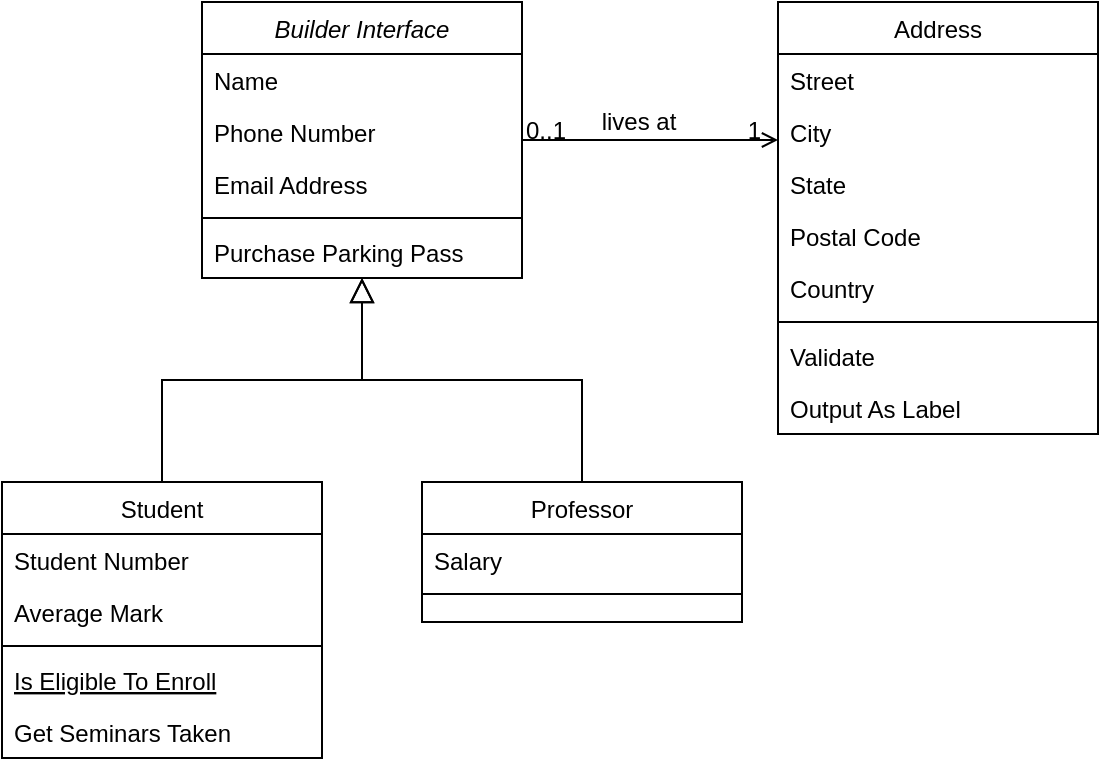 <mxfile version="21.1.5" type="device" pages="2">
  <diagram id="C5RBs43oDa-KdzZeNtuy" name="Page-1">
    <mxGraphModel dx="1050" dy="581" grid="1" gridSize="10" guides="1" tooltips="1" connect="1" arrows="1" fold="1" page="1" pageScale="1" pageWidth="827" pageHeight="1169" math="0" shadow="0">
      <root>
        <mxCell id="WIyWlLk6GJQsqaUBKTNV-0" />
        <mxCell id="WIyWlLk6GJQsqaUBKTNV-1" parent="WIyWlLk6GJQsqaUBKTNV-0" />
        <mxCell id="zkfFHV4jXpPFQw0GAbJ--0" value="Builder Interface" style="swimlane;fontStyle=2;align=center;verticalAlign=top;childLayout=stackLayout;horizontal=1;startSize=26;horizontalStack=0;resizeParent=1;resizeLast=0;collapsible=1;marginBottom=0;rounded=0;shadow=0;strokeWidth=1;" parent="WIyWlLk6GJQsqaUBKTNV-1" vertex="1">
          <mxGeometry x="220" y="120" width="160" height="138" as="geometry">
            <mxRectangle x="230" y="140" width="160" height="26" as="alternateBounds" />
          </mxGeometry>
        </mxCell>
        <mxCell id="zkfFHV4jXpPFQw0GAbJ--1" value="Name" style="text;align=left;verticalAlign=top;spacingLeft=4;spacingRight=4;overflow=hidden;rotatable=0;points=[[0,0.5],[1,0.5]];portConstraint=eastwest;" parent="zkfFHV4jXpPFQw0GAbJ--0" vertex="1">
          <mxGeometry y="26" width="160" height="26" as="geometry" />
        </mxCell>
        <mxCell id="zkfFHV4jXpPFQw0GAbJ--2" value="Phone Number" style="text;align=left;verticalAlign=top;spacingLeft=4;spacingRight=4;overflow=hidden;rotatable=0;points=[[0,0.5],[1,0.5]];portConstraint=eastwest;rounded=0;shadow=0;html=0;" parent="zkfFHV4jXpPFQw0GAbJ--0" vertex="1">
          <mxGeometry y="52" width="160" height="26" as="geometry" />
        </mxCell>
        <mxCell id="zkfFHV4jXpPFQw0GAbJ--3" value="Email Address" style="text;align=left;verticalAlign=top;spacingLeft=4;spacingRight=4;overflow=hidden;rotatable=0;points=[[0,0.5],[1,0.5]];portConstraint=eastwest;rounded=0;shadow=0;html=0;" parent="zkfFHV4jXpPFQw0GAbJ--0" vertex="1">
          <mxGeometry y="78" width="160" height="26" as="geometry" />
        </mxCell>
        <mxCell id="zkfFHV4jXpPFQw0GAbJ--4" value="" style="line;html=1;strokeWidth=1;align=left;verticalAlign=middle;spacingTop=-1;spacingLeft=3;spacingRight=3;rotatable=0;labelPosition=right;points=[];portConstraint=eastwest;" parent="zkfFHV4jXpPFQw0GAbJ--0" vertex="1">
          <mxGeometry y="104" width="160" height="8" as="geometry" />
        </mxCell>
        <mxCell id="zkfFHV4jXpPFQw0GAbJ--5" value="Purchase Parking Pass" style="text;align=left;verticalAlign=top;spacingLeft=4;spacingRight=4;overflow=hidden;rotatable=0;points=[[0,0.5],[1,0.5]];portConstraint=eastwest;" parent="zkfFHV4jXpPFQw0GAbJ--0" vertex="1">
          <mxGeometry y="112" width="160" height="26" as="geometry" />
        </mxCell>
        <mxCell id="zkfFHV4jXpPFQw0GAbJ--6" value="Student" style="swimlane;fontStyle=0;align=center;verticalAlign=top;childLayout=stackLayout;horizontal=1;startSize=26;horizontalStack=0;resizeParent=1;resizeLast=0;collapsible=1;marginBottom=0;rounded=0;shadow=0;strokeWidth=1;" parent="WIyWlLk6GJQsqaUBKTNV-1" vertex="1">
          <mxGeometry x="120" y="360" width="160" height="138" as="geometry">
            <mxRectangle x="130" y="380" width="160" height="26" as="alternateBounds" />
          </mxGeometry>
        </mxCell>
        <mxCell id="zkfFHV4jXpPFQw0GAbJ--7" value="Student Number" style="text;align=left;verticalAlign=top;spacingLeft=4;spacingRight=4;overflow=hidden;rotatable=0;points=[[0,0.5],[1,0.5]];portConstraint=eastwest;" parent="zkfFHV4jXpPFQw0GAbJ--6" vertex="1">
          <mxGeometry y="26" width="160" height="26" as="geometry" />
        </mxCell>
        <mxCell id="zkfFHV4jXpPFQw0GAbJ--8" value="Average Mark" style="text;align=left;verticalAlign=top;spacingLeft=4;spacingRight=4;overflow=hidden;rotatable=0;points=[[0,0.5],[1,0.5]];portConstraint=eastwest;rounded=0;shadow=0;html=0;" parent="zkfFHV4jXpPFQw0GAbJ--6" vertex="1">
          <mxGeometry y="52" width="160" height="26" as="geometry" />
        </mxCell>
        <mxCell id="zkfFHV4jXpPFQw0GAbJ--9" value="" style="line;html=1;strokeWidth=1;align=left;verticalAlign=middle;spacingTop=-1;spacingLeft=3;spacingRight=3;rotatable=0;labelPosition=right;points=[];portConstraint=eastwest;" parent="zkfFHV4jXpPFQw0GAbJ--6" vertex="1">
          <mxGeometry y="78" width="160" height="8" as="geometry" />
        </mxCell>
        <mxCell id="zkfFHV4jXpPFQw0GAbJ--10" value="Is Eligible To Enroll" style="text;align=left;verticalAlign=top;spacingLeft=4;spacingRight=4;overflow=hidden;rotatable=0;points=[[0,0.5],[1,0.5]];portConstraint=eastwest;fontStyle=4" parent="zkfFHV4jXpPFQw0GAbJ--6" vertex="1">
          <mxGeometry y="86" width="160" height="26" as="geometry" />
        </mxCell>
        <mxCell id="zkfFHV4jXpPFQw0GAbJ--11" value="Get Seminars Taken" style="text;align=left;verticalAlign=top;spacingLeft=4;spacingRight=4;overflow=hidden;rotatable=0;points=[[0,0.5],[1,0.5]];portConstraint=eastwest;" parent="zkfFHV4jXpPFQw0GAbJ--6" vertex="1">
          <mxGeometry y="112" width="160" height="26" as="geometry" />
        </mxCell>
        <mxCell id="zkfFHV4jXpPFQw0GAbJ--12" value="" style="endArrow=block;endSize=10;endFill=0;shadow=0;strokeWidth=1;rounded=0;edgeStyle=elbowEdgeStyle;elbow=vertical;" parent="WIyWlLk6GJQsqaUBKTNV-1" source="zkfFHV4jXpPFQw0GAbJ--6" target="zkfFHV4jXpPFQw0GAbJ--0" edge="1">
          <mxGeometry width="160" relative="1" as="geometry">
            <mxPoint x="200" y="203" as="sourcePoint" />
            <mxPoint x="200" y="203" as="targetPoint" />
          </mxGeometry>
        </mxCell>
        <mxCell id="zkfFHV4jXpPFQw0GAbJ--13" value="Professor" style="swimlane;fontStyle=0;align=center;verticalAlign=top;childLayout=stackLayout;horizontal=1;startSize=26;horizontalStack=0;resizeParent=1;resizeLast=0;collapsible=1;marginBottom=0;rounded=0;shadow=0;strokeWidth=1;" parent="WIyWlLk6GJQsqaUBKTNV-1" vertex="1">
          <mxGeometry x="330" y="360" width="160" height="70" as="geometry">
            <mxRectangle x="340" y="380" width="170" height="26" as="alternateBounds" />
          </mxGeometry>
        </mxCell>
        <mxCell id="zkfFHV4jXpPFQw0GAbJ--14" value="Salary" style="text;align=left;verticalAlign=top;spacingLeft=4;spacingRight=4;overflow=hidden;rotatable=0;points=[[0,0.5],[1,0.5]];portConstraint=eastwest;" parent="zkfFHV4jXpPFQw0GAbJ--13" vertex="1">
          <mxGeometry y="26" width="160" height="26" as="geometry" />
        </mxCell>
        <mxCell id="zkfFHV4jXpPFQw0GAbJ--15" value="" style="line;html=1;strokeWidth=1;align=left;verticalAlign=middle;spacingTop=-1;spacingLeft=3;spacingRight=3;rotatable=0;labelPosition=right;points=[];portConstraint=eastwest;" parent="zkfFHV4jXpPFQw0GAbJ--13" vertex="1">
          <mxGeometry y="52" width="160" height="8" as="geometry" />
        </mxCell>
        <mxCell id="zkfFHV4jXpPFQw0GAbJ--16" value="" style="endArrow=block;endSize=10;endFill=0;shadow=0;strokeWidth=1;rounded=0;edgeStyle=elbowEdgeStyle;elbow=vertical;" parent="WIyWlLk6GJQsqaUBKTNV-1" source="zkfFHV4jXpPFQw0GAbJ--13" target="zkfFHV4jXpPFQw0GAbJ--0" edge="1">
          <mxGeometry width="160" relative="1" as="geometry">
            <mxPoint x="210" y="373" as="sourcePoint" />
            <mxPoint x="310" y="271" as="targetPoint" />
          </mxGeometry>
        </mxCell>
        <mxCell id="zkfFHV4jXpPFQw0GAbJ--17" value="Address" style="swimlane;fontStyle=0;align=center;verticalAlign=top;childLayout=stackLayout;horizontal=1;startSize=26;horizontalStack=0;resizeParent=1;resizeLast=0;collapsible=1;marginBottom=0;rounded=0;shadow=0;strokeWidth=1;" parent="WIyWlLk6GJQsqaUBKTNV-1" vertex="1">
          <mxGeometry x="508" y="120" width="160" height="216" as="geometry">
            <mxRectangle x="550" y="140" width="160" height="26" as="alternateBounds" />
          </mxGeometry>
        </mxCell>
        <mxCell id="zkfFHV4jXpPFQw0GAbJ--18" value="Street" style="text;align=left;verticalAlign=top;spacingLeft=4;spacingRight=4;overflow=hidden;rotatable=0;points=[[0,0.5],[1,0.5]];portConstraint=eastwest;" parent="zkfFHV4jXpPFQw0GAbJ--17" vertex="1">
          <mxGeometry y="26" width="160" height="26" as="geometry" />
        </mxCell>
        <mxCell id="zkfFHV4jXpPFQw0GAbJ--19" value="City" style="text;align=left;verticalAlign=top;spacingLeft=4;spacingRight=4;overflow=hidden;rotatable=0;points=[[0,0.5],[1,0.5]];portConstraint=eastwest;rounded=0;shadow=0;html=0;" parent="zkfFHV4jXpPFQw0GAbJ--17" vertex="1">
          <mxGeometry y="52" width="160" height="26" as="geometry" />
        </mxCell>
        <mxCell id="zkfFHV4jXpPFQw0GAbJ--20" value="State" style="text;align=left;verticalAlign=top;spacingLeft=4;spacingRight=4;overflow=hidden;rotatable=0;points=[[0,0.5],[1,0.5]];portConstraint=eastwest;rounded=0;shadow=0;html=0;" parent="zkfFHV4jXpPFQw0GAbJ--17" vertex="1">
          <mxGeometry y="78" width="160" height="26" as="geometry" />
        </mxCell>
        <mxCell id="zkfFHV4jXpPFQw0GAbJ--21" value="Postal Code" style="text;align=left;verticalAlign=top;spacingLeft=4;spacingRight=4;overflow=hidden;rotatable=0;points=[[0,0.5],[1,0.5]];portConstraint=eastwest;rounded=0;shadow=0;html=0;" parent="zkfFHV4jXpPFQw0GAbJ--17" vertex="1">
          <mxGeometry y="104" width="160" height="26" as="geometry" />
        </mxCell>
        <mxCell id="zkfFHV4jXpPFQw0GAbJ--22" value="Country" style="text;align=left;verticalAlign=top;spacingLeft=4;spacingRight=4;overflow=hidden;rotatable=0;points=[[0,0.5],[1,0.5]];portConstraint=eastwest;rounded=0;shadow=0;html=0;" parent="zkfFHV4jXpPFQw0GAbJ--17" vertex="1">
          <mxGeometry y="130" width="160" height="26" as="geometry" />
        </mxCell>
        <mxCell id="zkfFHV4jXpPFQw0GAbJ--23" value="" style="line;html=1;strokeWidth=1;align=left;verticalAlign=middle;spacingTop=-1;spacingLeft=3;spacingRight=3;rotatable=0;labelPosition=right;points=[];portConstraint=eastwest;" parent="zkfFHV4jXpPFQw0GAbJ--17" vertex="1">
          <mxGeometry y="156" width="160" height="8" as="geometry" />
        </mxCell>
        <mxCell id="zkfFHV4jXpPFQw0GAbJ--24" value="Validate" style="text;align=left;verticalAlign=top;spacingLeft=4;spacingRight=4;overflow=hidden;rotatable=0;points=[[0,0.5],[1,0.5]];portConstraint=eastwest;" parent="zkfFHV4jXpPFQw0GAbJ--17" vertex="1">
          <mxGeometry y="164" width="160" height="26" as="geometry" />
        </mxCell>
        <mxCell id="zkfFHV4jXpPFQw0GAbJ--25" value="Output As Label" style="text;align=left;verticalAlign=top;spacingLeft=4;spacingRight=4;overflow=hidden;rotatable=0;points=[[0,0.5],[1,0.5]];portConstraint=eastwest;" parent="zkfFHV4jXpPFQw0GAbJ--17" vertex="1">
          <mxGeometry y="190" width="160" height="26" as="geometry" />
        </mxCell>
        <mxCell id="zkfFHV4jXpPFQw0GAbJ--26" value="" style="endArrow=open;shadow=0;strokeWidth=1;rounded=0;endFill=1;edgeStyle=elbowEdgeStyle;elbow=vertical;" parent="WIyWlLk6GJQsqaUBKTNV-1" source="zkfFHV4jXpPFQw0GAbJ--0" target="zkfFHV4jXpPFQw0GAbJ--17" edge="1">
          <mxGeometry x="0.5" y="41" relative="1" as="geometry">
            <mxPoint x="380" y="192" as="sourcePoint" />
            <mxPoint x="540" y="192" as="targetPoint" />
            <mxPoint x="-40" y="32" as="offset" />
          </mxGeometry>
        </mxCell>
        <mxCell id="zkfFHV4jXpPFQw0GAbJ--27" value="0..1" style="resizable=0;align=left;verticalAlign=bottom;labelBackgroundColor=none;fontSize=12;" parent="zkfFHV4jXpPFQw0GAbJ--26" connectable="0" vertex="1">
          <mxGeometry x="-1" relative="1" as="geometry">
            <mxPoint y="4" as="offset" />
          </mxGeometry>
        </mxCell>
        <mxCell id="zkfFHV4jXpPFQw0GAbJ--28" value="1" style="resizable=0;align=right;verticalAlign=bottom;labelBackgroundColor=none;fontSize=12;" parent="zkfFHV4jXpPFQw0GAbJ--26" connectable="0" vertex="1">
          <mxGeometry x="1" relative="1" as="geometry">
            <mxPoint x="-7" y="4" as="offset" />
          </mxGeometry>
        </mxCell>
        <mxCell id="zkfFHV4jXpPFQw0GAbJ--29" value="lives at" style="text;html=1;resizable=0;points=[];;align=center;verticalAlign=middle;labelBackgroundColor=none;rounded=0;shadow=0;strokeWidth=1;fontSize=12;" parent="zkfFHV4jXpPFQw0GAbJ--26" vertex="1" connectable="0">
          <mxGeometry x="0.5" y="49" relative="1" as="geometry">
            <mxPoint x="-38" y="40" as="offset" />
          </mxGeometry>
        </mxCell>
      </root>
    </mxGraphModel>
  </diagram>
  <diagram id="r7jAPchhZCpmrTnxM0dW" name="Page-2">
    <mxGraphModel dx="1000" dy="553" grid="1" gridSize="10" guides="1" tooltips="1" connect="1" arrows="1" fold="1" page="1" pageScale="1" pageWidth="850" pageHeight="1100" math="0" shadow="0">
      <root>
        <mxCell id="0" />
        <mxCell id="1" parent="0" />
        <mxCell id="5pjsNh0AlAEa7QerZ5Aw-1" value="State Diagrm" style="whiteSpace=wrap;html=1;aspect=fixed;" parent="1" vertex="1">
          <mxGeometry x="150" y="90" width="80" height="80" as="geometry" />
        </mxCell>
        <mxCell id="8tymzzplFCkKvhnZZM7i-1" value="Main Menu" style="swimlane;fontStyle=2;align=center;verticalAlign=top;childLayout=stackLayout;horizontal=1;startSize=26;horizontalStack=0;resizeParent=1;resizeLast=0;collapsible=1;marginBottom=0;rounded=0;shadow=0;strokeWidth=1;" parent="1" vertex="1">
          <mxGeometry x="320" y="290" width="140" height="110" as="geometry">
            <mxRectangle x="230" y="140" width="160" height="26" as="alternateBounds" />
          </mxGeometry>
        </mxCell>
        <mxCell id="8tymzzplFCkKvhnZZM7i-3" value="See wares" style="text;align=left;verticalAlign=top;spacingLeft=4;spacingRight=4;overflow=hidden;rotatable=0;points=[[0,0.5],[1,0.5]];portConstraint=eastwest;rounded=0;shadow=0;html=0;" parent="8tymzzplFCkKvhnZZM7i-1" vertex="1">
          <mxGeometry y="26" width="140" height="26" as="geometry" />
        </mxCell>
        <mxCell id="8tymzzplFCkKvhnZZM7i-4" value="Customer Info" style="text;align=left;verticalAlign=top;spacingLeft=4;spacingRight=4;overflow=hidden;rotatable=0;points=[[0,0.5],[1,0.5]];portConstraint=eastwest;rounded=0;shadow=0;html=0;" parent="8tymzzplFCkKvhnZZM7i-1" vertex="1">
          <mxGeometry y="52" width="140" height="26" as="geometry" />
        </mxCell>
        <mxCell id="8tymzzplFCkKvhnZZM7i-7" value="Login                   Logout" style="text;align=left;verticalAlign=top;spacingLeft=4;spacingRight=4;overflow=hidden;rotatable=0;points=[[0,0.5],[1,0.5]];portConstraint=eastwest;rounded=0;shadow=0;html=0;" parent="8tymzzplFCkKvhnZZM7i-1" vertex="1">
          <mxGeometry y="78" width="140" height="26" as="geometry" />
        </mxCell>
        <mxCell id="8tymzzplFCkKvhnZZM7i-40" value="" style="curved=1;endArrow=classic;html=1;rounded=0;exitX=1;exitY=0.5;exitDx=0;exitDy=0;" parent="8tymzzplFCkKvhnZZM7i-1" source="8tymzzplFCkKvhnZZM7i-7" edge="1">
          <mxGeometry width="50" height="50" relative="1" as="geometry">
            <mxPoint x="80" y="190" as="sourcePoint" />
            <mxPoint x="140" y="90" as="targetPoint" />
            <Array as="points">
              <mxPoint x="190" y="120" />
              <mxPoint x="180" y="70" />
            </Array>
          </mxGeometry>
        </mxCell>
        <mxCell id="69x3ojWIlUbWX4QGeeJM-3" style="edgeStyle=orthogonalEdgeStyle;rounded=0;orthogonalLoop=1;jettySize=auto;html=1;exitX=0.75;exitY=0;exitDx=0;exitDy=0;entryX=1.014;entryY=-0.177;entryDx=0;entryDy=0;entryPerimeter=0;" edge="1" parent="1" source="8tymzzplFCkKvhnZZM7i-9" target="8tymzzplFCkKvhnZZM7i-3">
          <mxGeometry relative="1" as="geometry" />
        </mxCell>
        <mxCell id="8tymzzplFCkKvhnZZM7i-9" value="Ware Menu" style="swimlane;fontStyle=2;align=center;verticalAlign=top;childLayout=stackLayout;horizontal=1;startSize=26;horizontalStack=0;resizeParent=1;resizeLast=0;collapsible=1;marginBottom=0;rounded=0;shadow=0;strokeWidth=1;" parent="1" vertex="1">
          <mxGeometry x="590" y="400" width="140" height="130" as="geometry">
            <mxRectangle x="230" y="140" width="160" height="26" as="alternateBounds" />
          </mxGeometry>
        </mxCell>
        <mxCell id="8tymzzplFCkKvhnZZM7i-10" value="See all wares" style="text;align=left;verticalAlign=top;spacingLeft=4;spacingRight=4;overflow=hidden;rotatable=0;points=[[0,0.5],[1,0.5]];portConstraint=eastwest;rounded=0;shadow=0;html=0;" parent="8tymzzplFCkKvhnZZM7i-9" vertex="1">
          <mxGeometry y="26" width="140" height="26" as="geometry" />
        </mxCell>
        <mxCell id="8tymzzplFCkKvhnZZM7i-44" value="Purchase wares" style="text;align=left;verticalAlign=top;spacingLeft=4;spacingRight=4;overflow=hidden;rotatable=0;points=[[0,0.5],[1,0.5]];portConstraint=eastwest;rounded=0;shadow=0;html=0;" parent="8tymzzplFCkKvhnZZM7i-9" vertex="1">
          <mxGeometry y="52" width="140" height="26" as="geometry" />
        </mxCell>
        <mxCell id="8tymzzplFCkKvhnZZM7i-12" value="Sort wares" style="text;align=left;verticalAlign=top;spacingLeft=4;spacingRight=4;overflow=hidden;rotatable=0;points=[[0,0.5],[1,0.5]];portConstraint=eastwest;rounded=0;shadow=0;html=0;" parent="8tymzzplFCkKvhnZZM7i-9" vertex="1">
          <mxGeometry y="78" width="140" height="26" as="geometry" />
        </mxCell>
        <mxCell id="8tymzzplFCkKvhnZZM7i-13" value="Login                   Logout" style="text;align=left;verticalAlign=top;spacingLeft=4;spacingRight=4;overflow=hidden;rotatable=0;points=[[0,0.5],[1,0.5]];portConstraint=eastwest;rounded=0;shadow=0;html=0;" parent="8tymzzplFCkKvhnZZM7i-9" vertex="1">
          <mxGeometry y="104" width="140" height="26" as="geometry" />
        </mxCell>
        <mxCell id="8tymzzplFCkKvhnZZM7i-55" value="" style="curved=1;endArrow=classic;html=1;rounded=0;exitX=1.023;exitY=0.838;exitDx=0;exitDy=0;entryX=1;entryY=0.5;entryDx=0;entryDy=0;exitPerimeter=0;" parent="8tymzzplFCkKvhnZZM7i-9" source="8tymzzplFCkKvhnZZM7i-13" target="8tymzzplFCkKvhnZZM7i-13" edge="1">
          <mxGeometry width="50" height="50" relative="1" as="geometry">
            <mxPoint x="160" y="170" as="sourcePoint" />
            <mxPoint x="160" y="169" as="targetPoint" />
            <Array as="points">
              <mxPoint x="180" y="150" />
              <mxPoint x="200" y="110" />
              <mxPoint x="170" y="100" />
            </Array>
          </mxGeometry>
        </mxCell>
        <mxCell id="8tymzzplFCkKvhnZZM7i-16" value="Customer Menu" style="swimlane;fontStyle=2;align=center;verticalAlign=top;childLayout=stackLayout;horizontal=1;startSize=26;horizontalStack=0;resizeParent=1;resizeLast=0;collapsible=1;marginBottom=0;rounded=0;shadow=0;strokeWidth=1;" parent="1" vertex="1">
          <mxGeometry x="310" y="446" width="140" height="110" as="geometry">
            <mxRectangle x="230" y="140" width="160" height="26" as="alternateBounds" />
          </mxGeometry>
        </mxCell>
        <mxCell id="8tymzzplFCkKvhnZZM7i-17" value="See your orders" style="text;align=left;verticalAlign=top;spacingLeft=4;spacingRight=4;overflow=hidden;rotatable=0;points=[[0,0.5],[1,0.5]];portConstraint=eastwest;rounded=0;shadow=0;html=0;" parent="8tymzzplFCkKvhnZZM7i-16" vertex="1">
          <mxGeometry y="26" width="140" height="26" as="geometry" />
        </mxCell>
        <mxCell id="8tymzzplFCkKvhnZZM7i-18" value="See your info" style="text;align=left;verticalAlign=top;spacingLeft=4;spacingRight=4;overflow=hidden;rotatable=0;points=[[0,0.5],[1,0.5]];portConstraint=eastwest;rounded=0;shadow=0;html=0;" parent="8tymzzplFCkKvhnZZM7i-16" vertex="1">
          <mxGeometry y="52" width="140" height="26" as="geometry" />
        </mxCell>
        <mxCell id="8tymzzplFCkKvhnZZM7i-19" value="Add fund" style="text;align=left;verticalAlign=top;spacingLeft=4;spacingRight=4;overflow=hidden;rotatable=0;points=[[0,0.5],[1,0.5]];portConstraint=eastwest;rounded=0;shadow=0;html=0;" parent="8tymzzplFCkKvhnZZM7i-16" vertex="1">
          <mxGeometry y="78" width="140" height="32" as="geometry" />
        </mxCell>
        <mxCell id="69x3ojWIlUbWX4QGeeJM-13" style="edgeStyle=orthogonalEdgeStyle;rounded=0;orthogonalLoop=1;jettySize=auto;html=1;exitX=0.25;exitY=0;exitDx=0;exitDy=0;entryX=0.003;entryY=0.136;entryDx=0;entryDy=0;entryPerimeter=0;" edge="1" parent="1" source="8tymzzplFCkKvhnZZM7i-21" target="8tymzzplFCkKvhnZZM7i-1">
          <mxGeometry relative="1" as="geometry" />
        </mxCell>
        <mxCell id="8tymzzplFCkKvhnZZM7i-21" value="Login Menu" style="swimlane;fontStyle=2;align=center;verticalAlign=top;childLayout=stackLayout;horizontal=1;startSize=26;horizontalStack=0;resizeParent=1;resizeLast=0;collapsible=1;marginBottom=0;rounded=0;shadow=0;strokeWidth=1;" parent="1" vertex="1">
          <mxGeometry x="90" y="440" width="140" height="140" as="geometry">
            <mxRectangle x="230" y="140" width="160" height="26" as="alternateBounds" />
          </mxGeometry>
        </mxCell>
        <mxCell id="8tymzzplFCkKvhnZZM7i-22" value="Password" style="text;align=left;verticalAlign=top;spacingLeft=4;spacingRight=4;overflow=hidden;rotatable=0;points=[[0,0.5],[1,0.5]];portConstraint=eastwest;rounded=0;shadow=0;html=0;" parent="8tymzzplFCkKvhnZZM7i-21" vertex="1">
          <mxGeometry y="26" width="140" height="26" as="geometry" />
        </mxCell>
        <mxCell id="8tymzzplFCkKvhnZZM7i-23" value="Username" style="text;align=left;verticalAlign=top;spacingLeft=4;spacingRight=4;overflow=hidden;rotatable=0;points=[[0,0.5],[1,0.5]];portConstraint=eastwest;rounded=0;shadow=0;html=0;" parent="8tymzzplFCkKvhnZZM7i-21" vertex="1">
          <mxGeometry y="52" width="140" height="26" as="geometry" />
        </mxCell>
        <mxCell id="8tymzzplFCkKvhnZZM7i-24" value="Login" style="text;align=left;verticalAlign=top;spacingLeft=4;spacingRight=4;overflow=hidden;rotatable=0;points=[[0,0.5],[1,0.5]];portConstraint=eastwest;rounded=0;shadow=0;html=0;" parent="8tymzzplFCkKvhnZZM7i-21" vertex="1">
          <mxGeometry y="78" width="140" height="32" as="geometry" />
        </mxCell>
        <mxCell id="8tymzzplFCkKvhnZZM7i-47" value="Register" style="text;align=left;verticalAlign=top;spacingLeft=4;spacingRight=4;overflow=hidden;rotatable=0;points=[[0,0.5],[1,0.5]];portConstraint=eastwest;rounded=0;shadow=0;html=0;" parent="8tymzzplFCkKvhnZZM7i-21" vertex="1">
          <mxGeometry y="110" width="140" height="30" as="geometry" />
        </mxCell>
        <mxCell id="VGNAiqUGnt9rz8usRKVx-3" style="edgeStyle=orthogonalEdgeStyle;rounded=0;orthogonalLoop=1;jettySize=auto;html=1;exitX=0.75;exitY=0;exitDx=0;exitDy=0;entryX=0.571;entryY=1.023;entryDx=0;entryDy=0;entryPerimeter=0;" parent="1" source="8tymzzplFCkKvhnZZM7i-25" target="8tymzzplFCkKvhnZZM7i-13" edge="1">
          <mxGeometry relative="1" as="geometry">
            <mxPoint x="670" y="540" as="targetPoint" />
          </mxGeometry>
        </mxCell>
        <mxCell id="8tymzzplFCkKvhnZZM7i-25" value="Purchase Menu" style="swimlane;fontStyle=2;align=center;verticalAlign=top;childLayout=stackLayout;horizontal=1;startSize=26;horizontalStack=0;resizeParent=1;resizeLast=0;collapsible=1;marginBottom=0;rounded=0;shadow=0;strokeWidth=1;" parent="1" vertex="1">
          <mxGeometry x="540" y="670" width="140" height="110" as="geometry">
            <mxRectangle x="230" y="140" width="160" height="26" as="alternateBounds" />
          </mxGeometry>
        </mxCell>
        <mxCell id="8tymzzplFCkKvhnZZM7i-41" value="Item 1" style="text;align=left;verticalAlign=top;spacingLeft=4;spacingRight=4;overflow=hidden;rotatable=0;points=[[0,0.5],[1,0.5]];portConstraint=eastwest;rounded=0;shadow=0;html=0;" parent="8tymzzplFCkKvhnZZM7i-25" vertex="1">
          <mxGeometry y="26" width="140" height="26" as="geometry" />
        </mxCell>
        <mxCell id="8tymzzplFCkKvhnZZM7i-42" value="....." style="text;align=left;verticalAlign=top;spacingLeft=4;spacingRight=4;overflow=hidden;rotatable=0;points=[[0,0.5],[1,0.5]];portConstraint=eastwest;rounded=0;shadow=0;html=0;" parent="8tymzzplFCkKvhnZZM7i-25" vertex="1">
          <mxGeometry y="52" width="140" height="26" as="geometry" />
        </mxCell>
        <mxCell id="8tymzzplFCkKvhnZZM7i-43" value="Item n" style="text;align=left;verticalAlign=top;spacingLeft=4;spacingRight=4;overflow=hidden;rotatable=0;points=[[0,0.5],[1,0.5]];portConstraint=eastwest;rounded=0;shadow=0;html=0;" parent="8tymzzplFCkKvhnZZM7i-25" vertex="1">
          <mxGeometry y="78" width="140" height="26" as="geometry" />
        </mxCell>
        <mxCell id="69x3ojWIlUbWX4QGeeJM-5" value="" style="curved=1;endArrow=classic;html=1;rounded=0;exitX=0;exitY=0.5;exitDx=0;exitDy=0;entryX=0;entryY=0.5;entryDx=0;entryDy=0;" edge="1" parent="8tymzzplFCkKvhnZZM7i-25" source="8tymzzplFCkKvhnZZM7i-41" target="8tymzzplFCkKvhnZZM7i-41">
          <mxGeometry width="50" height="50" relative="1" as="geometry">
            <mxPoint x="-73" y="51" as="sourcePoint" />
            <mxPoint x="-70" y="60" as="targetPoint" />
            <Array as="points">
              <mxPoint x="-43" y="34" />
              <mxPoint x="-70" y="70" />
              <mxPoint x="-33" y="84" />
            </Array>
          </mxGeometry>
        </mxCell>
        <mxCell id="69x3ojWIlUbWX4QGeeJM-2" style="edgeStyle=orthogonalEdgeStyle;rounded=0;orthogonalLoop=1;jettySize=auto;html=1;" edge="1" parent="1" source="8tymzzplFCkKvhnZZM7i-31">
          <mxGeometry relative="1" as="geometry">
            <mxPoint x="730" y="490" as="targetPoint" />
            <Array as="points">
              <mxPoint x="820" y="650" />
              <mxPoint x="820" y="490" />
            </Array>
          </mxGeometry>
        </mxCell>
        <mxCell id="69x3ojWIlUbWX4QGeeJM-11" style="edgeStyle=orthogonalEdgeStyle;rounded=0;orthogonalLoop=1;jettySize=auto;html=1;exitX=0.75;exitY=0;exitDx=0;exitDy=0;entryX=1;entryY=0.077;entryDx=0;entryDy=0;entryPerimeter=0;" edge="1" parent="1" source="8tymzzplFCkKvhnZZM7i-31" target="8tymzzplFCkKvhnZZM7i-9">
          <mxGeometry relative="1" as="geometry" />
        </mxCell>
        <mxCell id="8tymzzplFCkKvhnZZM7i-31" value="Sort Menu" style="swimlane;fontStyle=2;align=center;verticalAlign=top;childLayout=stackLayout;horizontal=1;startSize=26;horizontalStack=0;resizeParent=1;resizeLast=0;collapsible=1;marginBottom=0;rounded=0;shadow=0;strokeWidth=1;" parent="1" vertex="1">
          <mxGeometry x="840" y="610" width="140" height="130" as="geometry">
            <mxRectangle x="230" y="140" width="160" height="26" as="alternateBounds" />
          </mxGeometry>
        </mxCell>
        <mxCell id="8tymzzplFCkKvhnZZM7i-32" value="Sort  by name in" style="text;align=left;verticalAlign=top;spacingLeft=4;spacingRight=4;overflow=hidden;rotatable=0;points=[[0,0.5],[1,0.5]];portConstraint=eastwest;rounded=0;shadow=0;html=0;" parent="8tymzzplFCkKvhnZZM7i-31" vertex="1">
          <mxGeometry y="26" width="140" height="26" as="geometry" />
        </mxCell>
        <mxCell id="69x3ojWIlUbWX4QGeeJM-8" style="edgeStyle=orthogonalEdgeStyle;rounded=0;orthogonalLoop=1;jettySize=auto;html=1;exitX=0;exitY=0.5;exitDx=0;exitDy=0;" edge="1" parent="8tymzzplFCkKvhnZZM7i-31" source="8tymzzplFCkKvhnZZM7i-33">
          <mxGeometry relative="1" as="geometry">
            <mxPoint x="-20" y="30" as="targetPoint" />
          </mxGeometry>
        </mxCell>
        <mxCell id="8tymzzplFCkKvhnZZM7i-33" value="Sort by price in" style="text;align=left;verticalAlign=top;spacingLeft=4;spacingRight=4;overflow=hidden;rotatable=0;points=[[0,0.5],[1,0.5]];portConstraint=eastwest;rounded=0;shadow=0;html=0;" parent="8tymzzplFCkKvhnZZM7i-31" vertex="1">
          <mxGeometry y="52" width="140" height="26" as="geometry" />
        </mxCell>
        <mxCell id="69x3ojWIlUbWX4QGeeJM-9" style="edgeStyle=orthogonalEdgeStyle;rounded=0;orthogonalLoop=1;jettySize=auto;html=1;exitX=0;exitY=0.5;exitDx=0;exitDy=0;" edge="1" parent="8tymzzplFCkKvhnZZM7i-31" source="8tymzzplFCkKvhnZZM7i-34">
          <mxGeometry relative="1" as="geometry">
            <mxPoint x="-20" y="30" as="targetPoint" />
          </mxGeometry>
        </mxCell>
        <mxCell id="8tymzzplFCkKvhnZZM7i-34" value="Sort by name as" style="text;align=left;verticalAlign=top;spacingLeft=4;spacingRight=4;overflow=hidden;rotatable=0;points=[[0,0.5],[1,0.5]];portConstraint=eastwest;rounded=0;shadow=0;html=0;" parent="8tymzzplFCkKvhnZZM7i-31" vertex="1">
          <mxGeometry y="78" width="140" height="22" as="geometry" />
        </mxCell>
        <mxCell id="69x3ojWIlUbWX4QGeeJM-10" style="edgeStyle=orthogonalEdgeStyle;rounded=0;orthogonalLoop=1;jettySize=auto;html=1;exitX=0;exitY=0.5;exitDx=0;exitDy=0;" edge="1" parent="8tymzzplFCkKvhnZZM7i-31" source="69x3ojWIlUbWX4QGeeJM-7">
          <mxGeometry relative="1" as="geometry">
            <mxPoint x="-20" y="30" as="targetPoint" />
          </mxGeometry>
        </mxCell>
        <mxCell id="69x3ojWIlUbWX4QGeeJM-7" value="Sort by price as" style="text;align=left;verticalAlign=top;spacingLeft=4;spacingRight=4;overflow=hidden;rotatable=0;points=[[0,0.5],[1,0.5]];portConstraint=eastwest;rounded=0;shadow=0;html=0;" vertex="1" parent="8tymzzplFCkKvhnZZM7i-31">
          <mxGeometry y="100" width="140" height="30" as="geometry" />
        </mxCell>
        <mxCell id="8tymzzplFCkKvhnZZM7i-37" style="edgeStyle=orthogonalEdgeStyle;rounded=0;orthogonalLoop=1;jettySize=auto;html=1;" parent="1" source="8tymzzplFCkKvhnZZM7i-3" target="8tymzzplFCkKvhnZZM7i-9" edge="1">
          <mxGeometry relative="1" as="geometry" />
        </mxCell>
        <mxCell id="8tymzzplFCkKvhnZZM7i-38" style="edgeStyle=orthogonalEdgeStyle;rounded=0;orthogonalLoop=1;jettySize=auto;html=1;" parent="1" source="8tymzzplFCkKvhnZZM7i-4" target="8tymzzplFCkKvhnZZM7i-16" edge="1">
          <mxGeometry relative="1" as="geometry" />
        </mxCell>
        <mxCell id="8tymzzplFCkKvhnZZM7i-39" style="edgeStyle=orthogonalEdgeStyle;rounded=0;orthogonalLoop=1;jettySize=auto;html=1;" parent="1" source="8tymzzplFCkKvhnZZM7i-7" target="8tymzzplFCkKvhnZZM7i-21" edge="1">
          <mxGeometry relative="1" as="geometry" />
        </mxCell>
        <mxCell id="8tymzzplFCkKvhnZZM7i-45" style="edgeStyle=orthogonalEdgeStyle;rounded=0;orthogonalLoop=1;jettySize=auto;html=1;" parent="1" source="8tymzzplFCkKvhnZZM7i-44" target="8tymzzplFCkKvhnZZM7i-25" edge="1">
          <mxGeometry relative="1" as="geometry" />
        </mxCell>
        <mxCell id="8tymzzplFCkKvhnZZM7i-48" style="edgeStyle=orthogonalEdgeStyle;rounded=0;orthogonalLoop=1;jettySize=auto;html=1;entryX=0;entryY=0;entryDx=0;entryDy=0;" parent="1" source="8tymzzplFCkKvhnZZM7i-24" target="8tymzzplFCkKvhnZZM7i-1" edge="1">
          <mxGeometry relative="1" as="geometry" />
        </mxCell>
        <mxCell id="8tymzzplFCkKvhnZZM7i-49" style="edgeStyle=orthogonalEdgeStyle;rounded=0;orthogonalLoop=1;jettySize=auto;html=1;entryX=0.25;entryY=0;entryDx=0;entryDy=0;" parent="1" source="8tymzzplFCkKvhnZZM7i-47" target="8tymzzplFCkKvhnZZM7i-1" edge="1">
          <mxGeometry relative="1" as="geometry" />
        </mxCell>
        <mxCell id="8tymzzplFCkKvhnZZM7i-51" value="" style="curved=1;endArrow=classic;html=1;rounded=0;exitX=0.514;exitY=1.131;exitDx=0;exitDy=0;exitPerimeter=0;entryX=1;entryY=1;entryDx=0;entryDy=0;" parent="1" source="8tymzzplFCkKvhnZZM7i-19" target="8tymzzplFCkKvhnZZM7i-1" edge="1">
          <mxGeometry width="50" height="50" relative="1" as="geometry">
            <mxPoint x="400" y="510" as="sourcePoint" />
            <mxPoint x="450" y="460" as="targetPoint" />
            <Array as="points">
              <mxPoint x="450" y="590" />
              <mxPoint x="500" y="570" />
            </Array>
          </mxGeometry>
        </mxCell>
        <mxCell id="8tymzzplFCkKvhnZZM7i-52" value="Back" style="text;html=1;strokeColor=none;fillColor=none;align=center;verticalAlign=middle;whiteSpace=wrap;rounded=0;" parent="1" vertex="1">
          <mxGeometry x="470" y="550" width="60" height="30" as="geometry" />
        </mxCell>
        <mxCell id="8tymzzplFCkKvhnZZM7i-53" style="edgeStyle=orthogonalEdgeStyle;rounded=0;orthogonalLoop=1;jettySize=auto;html=1;" parent="1" source="8tymzzplFCkKvhnZZM7i-13" target="8tymzzplFCkKvhnZZM7i-47" edge="1">
          <mxGeometry relative="1" as="geometry">
            <mxPoint x="200" y="600" as="targetPoint" />
            <Array as="points">
              <mxPoint x="550" y="517" />
              <mxPoint x="550" y="600" />
              <mxPoint x="160" y="600" />
            </Array>
          </mxGeometry>
        </mxCell>
        <mxCell id="8tymzzplFCkKvhnZZM7i-56" value="" style="curved=1;endArrow=classic;html=1;rounded=0;exitX=1;exitY=0;exitDx=0;exitDy=0;" parent="1" source="8tymzzplFCkKvhnZZM7i-1" target="8tymzzplFCkKvhnZZM7i-1" edge="1">
          <mxGeometry width="50" height="50" relative="1" as="geometry">
            <mxPoint x="450" y="240" as="sourcePoint" />
            <mxPoint x="450" y="239" as="targetPoint" />
            <Array as="points">
              <mxPoint x="500" y="269" />
              <mxPoint x="490" y="219" />
            </Array>
          </mxGeometry>
        </mxCell>
        <mxCell id="8tymzzplFCkKvhnZZM7i-57" value="Back" style="text;html=1;strokeColor=none;fillColor=none;align=center;verticalAlign=middle;whiteSpace=wrap;rounded=0;" parent="1" vertex="1">
          <mxGeometry x="500" y="210" width="60" height="30" as="geometry" />
        </mxCell>
        <mxCell id="VGNAiqUGnt9rz8usRKVx-4" value="Back" style="text;html=1;strokeColor=none;fillColor=none;align=center;verticalAlign=middle;whiteSpace=wrap;rounded=0;" parent="1" vertex="1">
          <mxGeometry x="650" y="610" width="60" height="30" as="geometry" />
        </mxCell>
        <mxCell id="69x3ojWIlUbWX4QGeeJM-1" style="edgeStyle=orthogonalEdgeStyle;rounded=0;orthogonalLoop=1;jettySize=auto;html=1;exitX=1;exitY=0.5;exitDx=0;exitDy=0;" edge="1" parent="1" source="8tymzzplFCkKvhnZZM7i-12" target="8tymzzplFCkKvhnZZM7i-31">
          <mxGeometry relative="1" as="geometry" />
        </mxCell>
        <mxCell id="69x3ojWIlUbWX4QGeeJM-4" value="Back" style="text;html=1;strokeColor=none;fillColor=none;align=center;verticalAlign=middle;whiteSpace=wrap;rounded=0;" vertex="1" parent="1">
          <mxGeometry x="690" y="260" width="60" height="30" as="geometry" />
        </mxCell>
        <mxCell id="69x3ojWIlUbWX4QGeeJM-12" value="Back" style="text;html=1;strokeColor=none;fillColor=none;align=center;verticalAlign=middle;whiteSpace=wrap;rounded=0;" vertex="1" parent="1">
          <mxGeometry x="970" y="380" width="60" height="30" as="geometry" />
        </mxCell>
        <mxCell id="69x3ojWIlUbWX4QGeeJM-14" value="Back" style="text;html=1;strokeColor=none;fillColor=none;align=center;verticalAlign=middle;whiteSpace=wrap;rounded=0;" vertex="1" parent="1">
          <mxGeometry x="90" y="270" width="60" height="30" as="geometry" />
        </mxCell>
      </root>
    </mxGraphModel>
  </diagram>
</mxfile>
